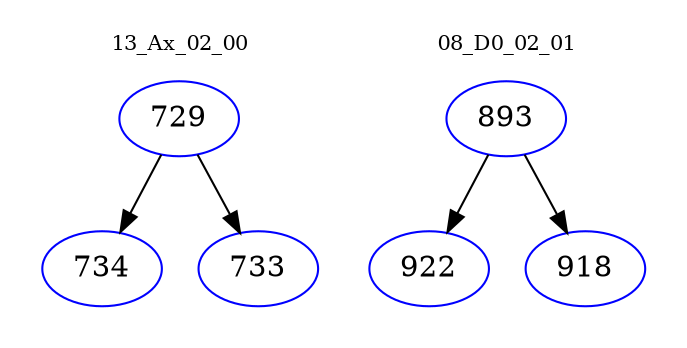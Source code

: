 digraph{
subgraph cluster_0 {
color = white
label = "13_Ax_02_00";
fontsize=10;
T0_729 [label="729", color="blue"]
T0_729 -> T0_734 [color="black"]
T0_734 [label="734", color="blue"]
T0_729 -> T0_733 [color="black"]
T0_733 [label="733", color="blue"]
}
subgraph cluster_1 {
color = white
label = "08_D0_02_01";
fontsize=10;
T1_893 [label="893", color="blue"]
T1_893 -> T1_922 [color="black"]
T1_922 [label="922", color="blue"]
T1_893 -> T1_918 [color="black"]
T1_918 [label="918", color="blue"]
}
}
